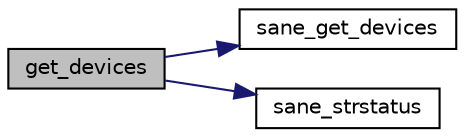 digraph "get_devices"
{
  edge [fontname="Helvetica",fontsize="10",labelfontname="Helvetica",labelfontsize="10"];
  node [fontname="Helvetica",fontsize="10",shape=record];
  rankdir="LR";
  Node30 [label="get_devices",height=0.2,width=0.4,color="black", fillcolor="grey75", style="filled", fontcolor="black"];
  Node30 -> Node31 [color="midnightblue",fontsize="10",style="solid",fontname="Helvetica"];
  Node31 [label="sane_get_devices",height=0.2,width=0.4,color="black", fillcolor="white", style="filled",URL="$sane_8h.html#a86a720cead710936ba84b6de59b16623"];
  Node30 -> Node32 [color="midnightblue",fontsize="10",style="solid",fontname="Helvetica"];
  Node32 [label="sane_strstatus",height=0.2,width=0.4,color="black", fillcolor="white", style="filled",URL="$sane_8h.html#a005fc36c746f3b57fcf8108435f0684d"];
}
